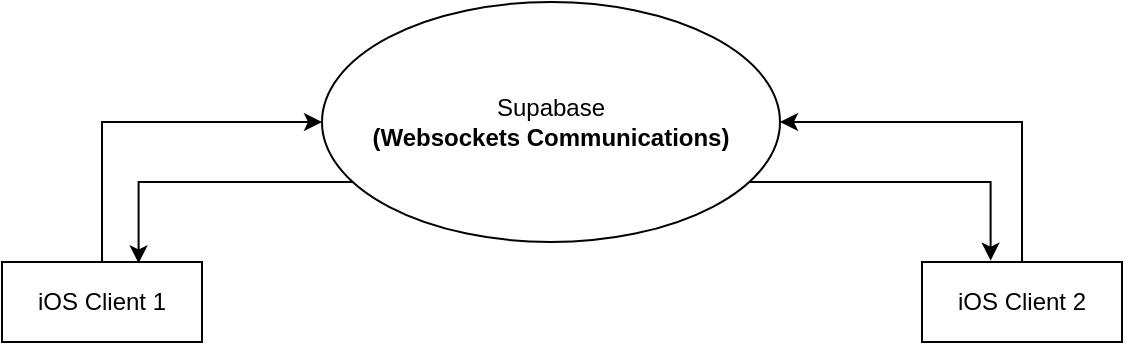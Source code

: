 <mxfile version="26.1.0">
  <diagram id="C5RBs43oDa-KdzZeNtuy" name="Page-1">
    <mxGraphModel dx="875" dy="583" grid="1" gridSize="10" guides="1" tooltips="1" connect="1" arrows="1" fold="1" page="1" pageScale="1" pageWidth="827" pageHeight="1169" math="0" shadow="0">
      <root>
        <mxCell id="WIyWlLk6GJQsqaUBKTNV-0" />
        <mxCell id="WIyWlLk6GJQsqaUBKTNV-1" parent="WIyWlLk6GJQsqaUBKTNV-0" />
        <mxCell id="Q8SVs9HketV9pAnV7nWB-0" value="Supabase&lt;div&gt;&lt;b&gt;(Websockets Communications)&lt;/b&gt;&lt;/div&gt;" style="ellipse;whiteSpace=wrap;html=1;" vertex="1" parent="WIyWlLk6GJQsqaUBKTNV-1">
          <mxGeometry x="210" y="80" width="229" height="120" as="geometry" />
        </mxCell>
        <mxCell id="Q8SVs9HketV9pAnV7nWB-4" style="edgeStyle=orthogonalEdgeStyle;rounded=0;orthogonalLoop=1;jettySize=auto;html=1;entryX=0;entryY=0.5;entryDx=0;entryDy=0;" edge="1" parent="WIyWlLk6GJQsqaUBKTNV-1" source="Q8SVs9HketV9pAnV7nWB-1" target="Q8SVs9HketV9pAnV7nWB-0">
          <mxGeometry relative="1" as="geometry">
            <Array as="points">
              <mxPoint x="100" y="140" />
            </Array>
          </mxGeometry>
        </mxCell>
        <mxCell id="Q8SVs9HketV9pAnV7nWB-1" value="iOS Client 1" style="rounded=1;whiteSpace=wrap;html=1;arcSize=0;" vertex="1" parent="WIyWlLk6GJQsqaUBKTNV-1">
          <mxGeometry x="50" y="210" width="100" height="40" as="geometry" />
        </mxCell>
        <mxCell id="Q8SVs9HketV9pAnV7nWB-6" style="edgeStyle=orthogonalEdgeStyle;rounded=0;orthogonalLoop=1;jettySize=auto;html=1;entryX=1;entryY=0.5;entryDx=0;entryDy=0;" edge="1" parent="WIyWlLk6GJQsqaUBKTNV-1" source="Q8SVs9HketV9pAnV7nWB-5" target="Q8SVs9HketV9pAnV7nWB-0">
          <mxGeometry relative="1" as="geometry">
            <mxPoint x="560" y="120" as="targetPoint" />
            <Array as="points">
              <mxPoint x="560" y="140" />
            </Array>
          </mxGeometry>
        </mxCell>
        <mxCell id="Q8SVs9HketV9pAnV7nWB-5" value="iOS Client 2" style="rounded=1;whiteSpace=wrap;html=1;arcSize=0;" vertex="1" parent="WIyWlLk6GJQsqaUBKTNV-1">
          <mxGeometry x="510" y="210" width="100" height="40" as="geometry" />
        </mxCell>
        <mxCell id="Q8SVs9HketV9pAnV7nWB-7" style="edgeStyle=orthogonalEdgeStyle;rounded=0;orthogonalLoop=1;jettySize=auto;html=1;entryX=0.683;entryY=0.017;entryDx=0;entryDy=0;entryPerimeter=0;" edge="1" parent="WIyWlLk6GJQsqaUBKTNV-1" source="Q8SVs9HketV9pAnV7nWB-0" target="Q8SVs9HketV9pAnV7nWB-1">
          <mxGeometry relative="1" as="geometry">
            <Array as="points">
              <mxPoint x="118" y="170" />
            </Array>
          </mxGeometry>
        </mxCell>
        <mxCell id="Q8SVs9HketV9pAnV7nWB-8" style="edgeStyle=orthogonalEdgeStyle;rounded=0;orthogonalLoop=1;jettySize=auto;html=1;entryX=0.343;entryY=-0.017;entryDx=0;entryDy=0;entryPerimeter=0;" edge="1" parent="WIyWlLk6GJQsqaUBKTNV-1" source="Q8SVs9HketV9pAnV7nWB-0" target="Q8SVs9HketV9pAnV7nWB-5">
          <mxGeometry relative="1" as="geometry">
            <Array as="points">
              <mxPoint x="544" y="170" />
            </Array>
          </mxGeometry>
        </mxCell>
      </root>
    </mxGraphModel>
  </diagram>
</mxfile>
